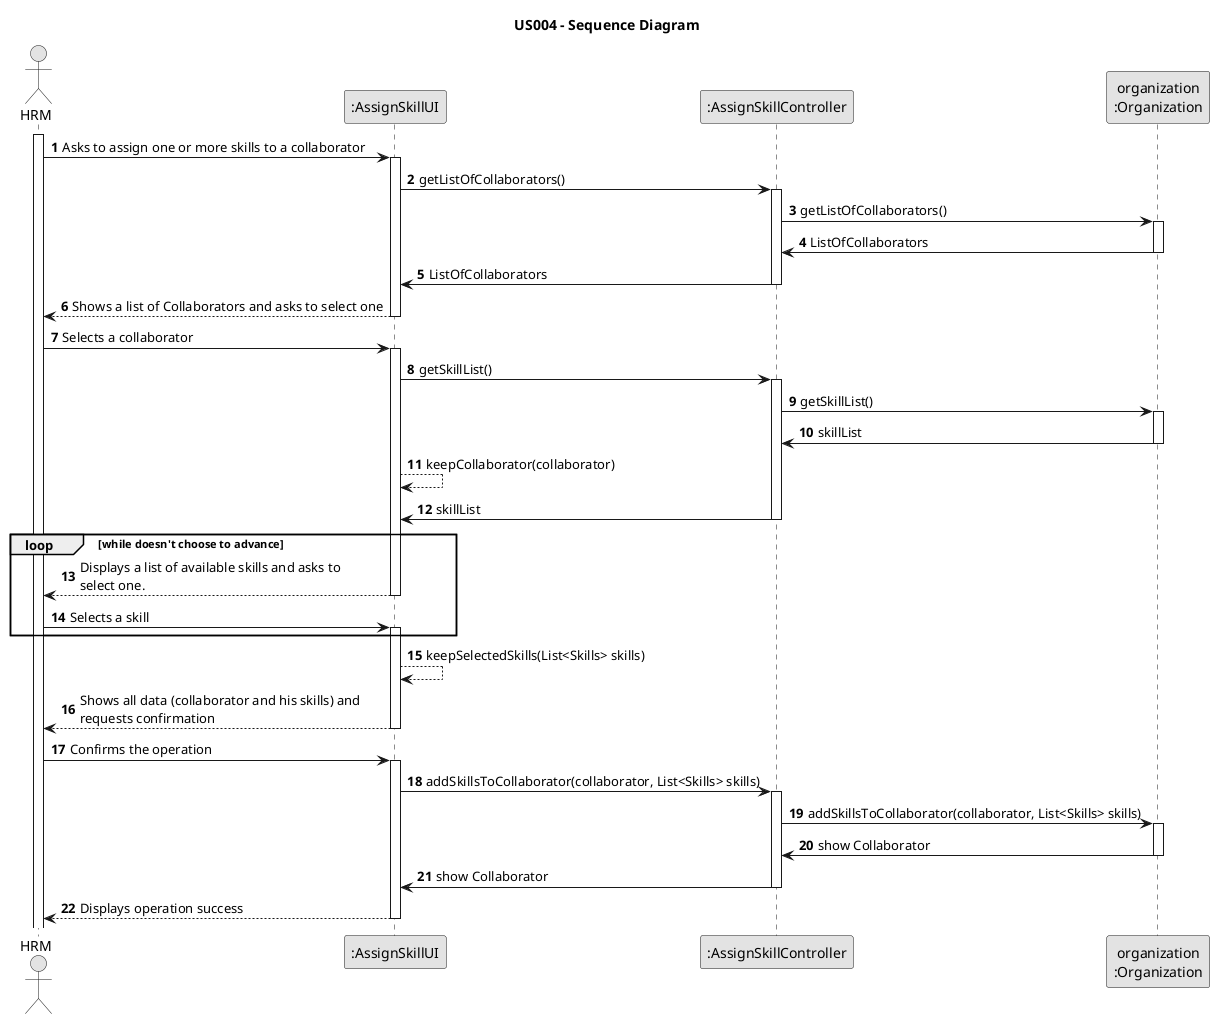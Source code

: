 @startuml
skinparam monochrome true
skinparam packageStyle rectangle
skinparam shadowing false

title US004 - Sequence Diagram

autonumber

actor "HRM" as HRM
participant ":AssignSkillUI" as UI
participant ":AssignSkillController" as CTRL
participant "organization\n:Organization" as ORG


activate HRM

    HRM -> UI : Asks to assign one or more skills to a collaborator

    activate UI

        UI -> CTRL : getListOfCollaborators()


        activate CTRL
            CTRL -> ORG : getListOfCollaborators()
            activate ORG
            ORG -> CTRL : ListOfCollaborators
            deactivate ORG

            CTRL -> UI : ListOfCollaborators




        deactivate CTRL

        UI --> HRM : Shows a list of Collaborators and asks to select one
    deactivate UI

    HRM -> UI : Selects a collaborator







    activate UI

    UI -> CTRL : getSkillList()

    activate CTRL
    CTRL -> ORG : getSkillList()

    activate ORG

    ORG -> CTRL : skillList

    deactivate ORG

    UI --> UI : keepCollaborator(collaborator)

    CTRL -> UI : skillList

        deactivate CTRL
loop while doesn't choose to advance
        UI --> HRM : Displays a list of available skills and asks to \nselect one.

    deactivate UI



    HRM -> UI : Selects a skill


    activate UI

    end

    UI --> UI : keepSelectedSkills(List<Skills> skills)



        UI --> HRM : Shows all data (collaborator and his skills) and \nrequests confirmation
    deactivate UI

    HRM -> UI : Confirms the operation
    activate UI

    UI -> CTRL : addSkillsToCollaborator(collaborator, List<Skills> skills)

        activate CTRL
        CTRL -> ORG : addSkillsToCollaborator(collaborator, List<Skills> skills)
            activate ORG
            ORG ->CTRL : show Collaborator

            deactivate ORG

            CTRL -> UI : show Collaborator
        deactivate CTRL

        UI --> HRM : Displays operation success
    deactivate UI

@enduml